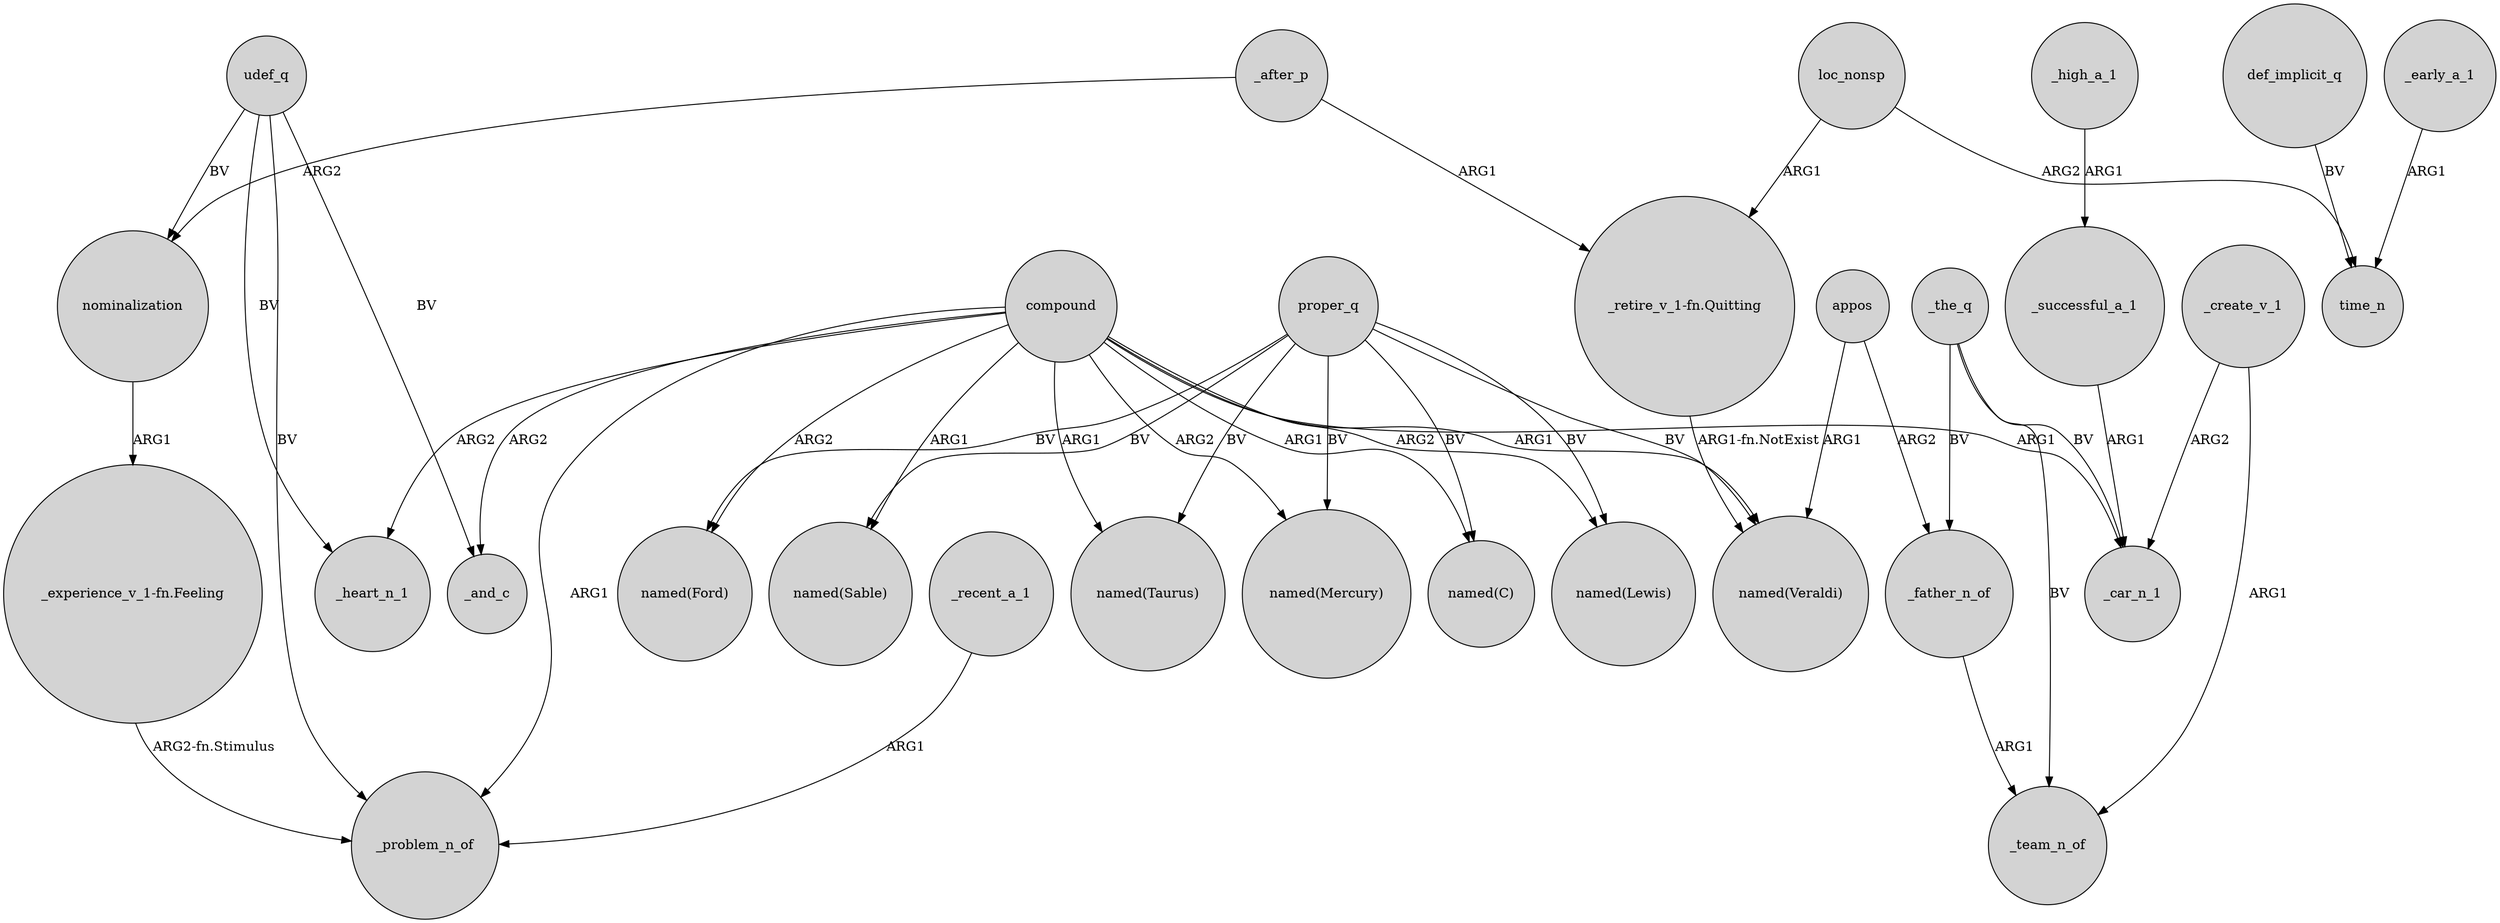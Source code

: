 digraph {
	node [shape=circle style=filled]
	proper_q -> "named(Sable)" [label=BV]
	compound -> "named(Mercury)" [label=ARG2]
	_high_a_1 -> _successful_a_1 [label=ARG1]
	proper_q -> "named(Taurus)" [label=BV]
	_recent_a_1 -> _problem_n_of [label=ARG1]
	_create_v_1 -> _car_n_1 [label=ARG2]
	compound -> "named(Taurus)" [label=ARG1]
	_father_n_of -> _team_n_of [label=ARG1]
	"_retire_v_1-fn.Quitting" -> "named(Veraldi)" [label="ARG1-fn.NotExist"]
	proper_q -> "named(Lewis)" [label=BV]
	appos -> "named(Veraldi)" [label=ARG1]
	_the_q -> _car_n_1 [label=BV]
	_successful_a_1 -> _car_n_1 [label=ARG1]
	proper_q -> "named(Mercury)" [label=BV]
	compound -> _heart_n_1 [label=ARG2]
	_the_q -> _father_n_of [label=BV]
	udef_q -> _problem_n_of [label=BV]
	_after_p -> "_retire_v_1-fn.Quitting" [label=ARG1]
	compound -> "named(Lewis)" [label=ARG2]
	loc_nonsp -> time_n [label=ARG2]
	loc_nonsp -> "_retire_v_1-fn.Quitting" [label=ARG1]
	udef_q -> _heart_n_1 [label=BV]
	compound -> _and_c [label=ARG2]
	compound -> _problem_n_of [label=ARG1]
	proper_q -> "named(Veraldi)" [label=BV]
	compound -> "named(Sable)" [label=ARG1]
	compound -> "named(Veraldi)" [label=ARG1]
	compound -> "named(C)" [label=ARG1]
	compound -> "named(Ford)" [label=ARG2]
	proper_q -> "named(Ford)" [label=BV]
	udef_q -> nominalization [label=BV]
	proper_q -> "named(C)" [label=BV]
	_early_a_1 -> time_n [label=ARG1]
	compound -> _car_n_1 [label=ARG1]
	nominalization -> "_experience_v_1-fn.Feeling" [label=ARG1]
	"_experience_v_1-fn.Feeling" -> _problem_n_of [label="ARG2-fn.Stimulus"]
	_the_q -> _team_n_of [label=BV]
	appos -> _father_n_of [label=ARG2]
	udef_q -> _and_c [label=BV]
	_after_p -> nominalization [label=ARG2]
	def_implicit_q -> time_n [label=BV]
	_create_v_1 -> _team_n_of [label=ARG1]
}
